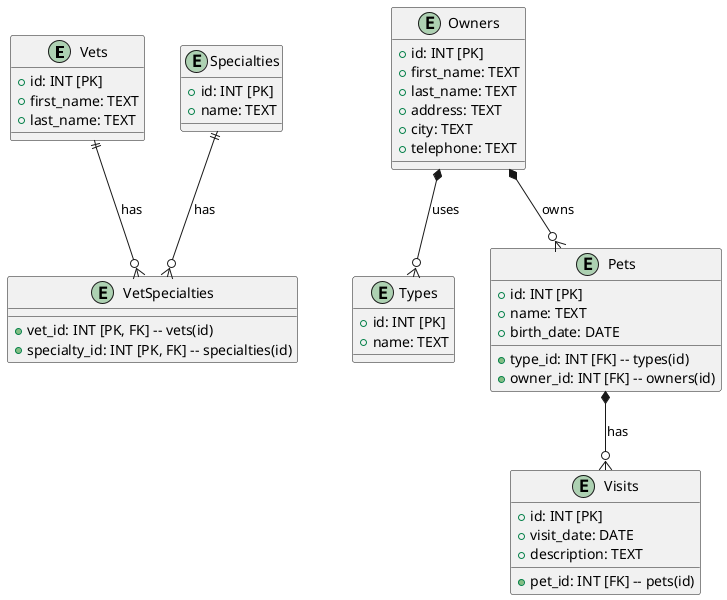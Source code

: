 @startuml

entity Vets {
  +id: INT [PK]
  +first_name: TEXT
  +last_name: TEXT
}

entity Specialties {
  +id: INT [PK]
  +name: TEXT
}

entity VetSpecialties {
  +vet_id: INT [PK, FK] -- vets(id)
  +specialty_id: INT [PK, FK] -- specialties(id)
}

entity Types {
  +id: INT [PK]
  +name: TEXT
}

entity Owners {
  +id: INT [PK]
  +first_name: TEXT
  +last_name: TEXT
  +address: TEXT
  +city: TEXT
  +telephone: TEXT
}

entity Pets {
  +id: INT [PK]
  +name: TEXT
  +birth_date: DATE
  +type_id: INT [FK] -- types(id)
  +owner_id: INT [FK] -- owners(id)
}

entity Visits {
  +id: INT [PK]
  +pet_id: INT [FK] -- pets(id)
  +visit_date: DATE
  +description: TEXT
}

Vets ||--o{ VetSpecialties : has
Specialties ||--o{ VetSpecialties : has
Pets *--o{ Visits : has
Owners *--o{ Pets : owns
Owners *--o{ Types : uses

@enduml
